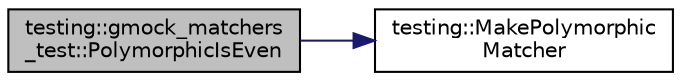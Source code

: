 digraph "testing::gmock_matchers_test::PolymorphicIsEven"
{
  edge [fontname="Helvetica",fontsize="10",labelfontname="Helvetica",labelfontsize="10"];
  node [fontname="Helvetica",fontsize="10",shape=record];
  rankdir="LR";
  Node127 [label="testing::gmock_matchers\l_test::PolymorphicIsEven",height=0.2,width=0.4,color="black", fillcolor="grey75", style="filled", fontcolor="black"];
  Node127 -> Node128 [color="midnightblue",fontsize="10",style="solid",fontname="Helvetica"];
  Node128 [label="testing::MakePolymorphic\lMatcher",height=0.2,width=0.4,color="black", fillcolor="white", style="filled",URL="$d0/d75/namespacetesting.html#a667ca94f190ec2e17ee2fbfdb7d3da04"];
}
